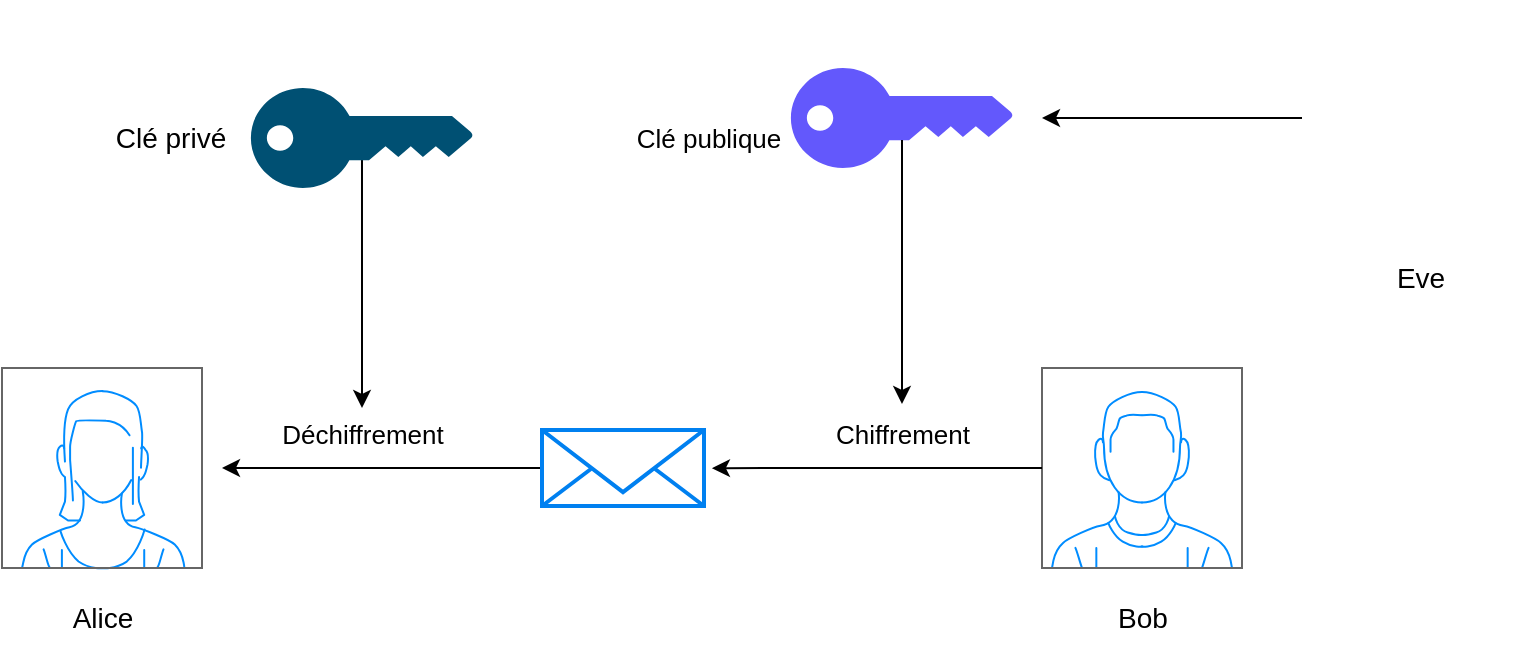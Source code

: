 <mxfile version="25.0.1">
  <diagram name="Page-1" id="4VszbNxZhJBaDLGHRhFc">
    <mxGraphModel dx="1167" dy="696" grid="1" gridSize="10" guides="1" tooltips="1" connect="1" arrows="1" fold="1" page="1" pageScale="1" pageWidth="827" pageHeight="1169" math="0" shadow="0">
      <root>
        <mxCell id="0" />
        <mxCell id="1" parent="0" />
        <mxCell id="tORgC9GXJxYb30P5ho2B-1" value="" style="verticalLabelPosition=bottom;shadow=0;dashed=0;align=center;html=1;verticalAlign=top;strokeWidth=1;shape=mxgraph.mockup.containers.userFemale;strokeColor=#666666;strokeColor2=#008cff;" parent="1" vertex="1">
          <mxGeometry x="110" y="230" width="100" height="100" as="geometry" />
        </mxCell>
        <mxCell id="tORgC9GXJxYb30P5ho2B-2" value="" style="verticalLabelPosition=bottom;shadow=0;dashed=0;align=center;html=1;verticalAlign=top;strokeWidth=1;shape=mxgraph.mockup.containers.userMale;strokeColor=#666666;strokeColor2=#008cff;" parent="1" vertex="1">
          <mxGeometry x="630" y="230" width="100" height="100" as="geometry" />
        </mxCell>
        <mxCell id="bc_AaZFbWa0UfVsYAIER-9" style="edgeStyle=orthogonalEdgeStyle;rounded=0;orthogonalLoop=1;jettySize=auto;html=1;" edge="1" parent="1" source="tORgC9GXJxYb30P5ho2B-3">
          <mxGeometry relative="1" as="geometry">
            <mxPoint x="220" y="280" as="targetPoint" />
          </mxGeometry>
        </mxCell>
        <mxCell id="tORgC9GXJxYb30P5ho2B-3" value="" style="html=1;verticalLabelPosition=bottom;align=center;labelBackgroundColor=#ffffff;verticalAlign=top;strokeWidth=2;strokeColor=#0080F0;shadow=0;dashed=0;shape=mxgraph.ios7.icons.mail;" parent="1" vertex="1">
          <mxGeometry x="380" y="261" width="81" height="38" as="geometry" />
        </mxCell>
        <mxCell id="tORgC9GXJxYb30P5ho2B-12" style="edgeStyle=orthogonalEdgeStyle;rounded=0;orthogonalLoop=1;jettySize=auto;html=1;exitX=0.5;exitY=0.72;exitDx=0;exitDy=0;exitPerimeter=0;" parent="1" source="bc_AaZFbWa0UfVsYAIER-3" edge="1">
          <mxGeometry relative="1" as="geometry">
            <mxPoint x="290" y="250" as="targetPoint" />
            <mxPoint x="310" y="170" as="sourcePoint" />
          </mxGeometry>
        </mxCell>
        <mxCell id="tORgC9GXJxYb30P5ho2B-9" value="" style="points=[[0,0.5,0],[0.24,0,0],[0.5,0.28,0],[0.995,0.475,0],[0.5,0.72,0],[0.24,1,0]];verticalLabelPosition=bottom;sketch=0;html=1;verticalAlign=top;aspect=fixed;align=center;pointerEvents=1;shape=mxgraph.cisco19.key;fillColor=#6358FC;strokeColor=#6c8ebf;" parent="1" vertex="1">
          <mxGeometry x="504.44" y="80" width="111.11" height="50" as="geometry" />
        </mxCell>
        <mxCell id="tORgC9GXJxYb30P5ho2B-10" value="&lt;font style=&quot;font-size: 14px;&quot;&gt;Alice&lt;/font&gt;" style="text;html=1;align=center;verticalAlign=middle;resizable=0;points=[];autosize=1;strokeColor=none;fillColor=none;" parent="1" vertex="1">
          <mxGeometry x="135" y="340" width="50" height="30" as="geometry" />
        </mxCell>
        <mxCell id="tORgC9GXJxYb30P5ho2B-11" value="&lt;font style=&quot;font-size: 14px;&quot;&gt;Bob&lt;/font&gt;" style="text;html=1;align=center;verticalAlign=middle;resizable=0;points=[];autosize=1;strokeColor=none;fillColor=none;" parent="1" vertex="1">
          <mxGeometry x="655" y="340" width="50" height="30" as="geometry" />
        </mxCell>
        <mxCell id="tORgC9GXJxYb30P5ho2B-14" value="&lt;font style=&quot;font-size: 13px;&quot;&gt;Déchiffrement&lt;/font&gt;" style="text;html=1;align=center;verticalAlign=middle;resizable=0;points=[];autosize=1;strokeColor=none;fillColor=none;" parent="1" vertex="1">
          <mxGeometry x="240" y="248" width="100" height="30" as="geometry" />
        </mxCell>
        <mxCell id="tORgC9GXJxYb30P5ho2B-15" value="&lt;font style=&quot;font-size: 13px;&quot;&gt;Chiffrement&lt;/font&gt;" style="text;html=1;align=center;verticalAlign=middle;resizable=0;points=[];autosize=1;strokeColor=none;fillColor=none;" parent="1" vertex="1">
          <mxGeometry x="515" y="248" width="90" height="30" as="geometry" />
        </mxCell>
        <mxCell id="bc_AaZFbWa0UfVsYAIER-2" style="edgeStyle=orthogonalEdgeStyle;rounded=0;orthogonalLoop=1;jettySize=auto;html=1;exitX=0.5;exitY=0.72;exitDx=0;exitDy=0;exitPerimeter=0;" edge="1" parent="1" source="tORgC9GXJxYb30P5ho2B-9" target="tORgC9GXJxYb30P5ho2B-15">
          <mxGeometry relative="1" as="geometry">
            <mxPoint x="520" y="210" as="targetPoint" />
            <Array as="points" />
          </mxGeometry>
        </mxCell>
        <mxCell id="bc_AaZFbWa0UfVsYAIER-3" value="" style="points=[[0,0.5,0],[0.24,0,0],[0.5,0.28,0],[0.995,0.475,0],[0.5,0.72,0],[0.24,1,0]];verticalLabelPosition=bottom;sketch=0;html=1;verticalAlign=top;aspect=fixed;align=center;pointerEvents=1;shape=mxgraph.cisco19.key;fillColor=#005073;strokeColor=none;" vertex="1" parent="1">
          <mxGeometry x="234.44" y="90" width="111.11" height="50" as="geometry" />
        </mxCell>
        <mxCell id="bc_AaZFbWa0UfVsYAIER-7" style="edgeStyle=orthogonalEdgeStyle;rounded=0;orthogonalLoop=1;jettySize=auto;html=1;entryX=1.049;entryY=0.502;entryDx=0;entryDy=0;entryPerimeter=0;" edge="1" parent="1" source="tORgC9GXJxYb30P5ho2B-2" target="tORgC9GXJxYb30P5ho2B-3">
          <mxGeometry relative="1" as="geometry" />
        </mxCell>
        <mxCell id="bc_AaZFbWa0UfVsYAIER-10" value="&lt;div&gt;&lt;font style=&quot;font-size: 14px;&quot;&gt;Clé privé&lt;/font&gt;&lt;/div&gt;" style="text;html=1;align=center;verticalAlign=middle;resizable=0;points=[];autosize=1;strokeColor=none;fillColor=none;" vertex="1" parent="1">
          <mxGeometry x="154.44" y="100" width="80" height="30" as="geometry" />
        </mxCell>
        <mxCell id="bc_AaZFbWa0UfVsYAIER-11" value="&lt;div&gt;&lt;font style=&quot;font-size: 13px;&quot;&gt;Clé publique&lt;/font&gt;&lt;/div&gt;" style="text;html=1;align=center;verticalAlign=middle;resizable=0;points=[];autosize=1;strokeColor=none;fillColor=none;" vertex="1" parent="1">
          <mxGeometry x="413" y="100" width="100" height="30" as="geometry" />
        </mxCell>
        <mxCell id="bc_AaZFbWa0UfVsYAIER-16" style="edgeStyle=orthogonalEdgeStyle;rounded=0;orthogonalLoop=1;jettySize=auto;html=1;" edge="1" parent="1" source="bc_AaZFbWa0UfVsYAIER-13">
          <mxGeometry relative="1" as="geometry">
            <mxPoint x="630" y="105" as="targetPoint" />
          </mxGeometry>
        </mxCell>
        <mxCell id="bc_AaZFbWa0UfVsYAIER-13" value="" style="shape=image;html=1;verticalAlign=top;verticalLabelPosition=bottom;labelBackgroundColor=#ffffff;imageAspect=0;aspect=fixed;image=https://cdn2.iconfinder.com/data/icons/woothemes/PNG/intruder.png" vertex="1" parent="1">
          <mxGeometry x="760" y="46" width="118" height="118" as="geometry" />
        </mxCell>
        <mxCell id="bc_AaZFbWa0UfVsYAIER-17" value="&lt;div&gt;&lt;font style=&quot;font-size: 14px;&quot;&gt;Eve&lt;/font&gt;&lt;/div&gt;" style="text;html=1;align=center;verticalAlign=middle;resizable=0;points=[];autosize=1;strokeColor=none;fillColor=none;" vertex="1" parent="1">
          <mxGeometry x="794" y="170" width="50" height="30" as="geometry" />
        </mxCell>
      </root>
    </mxGraphModel>
  </diagram>
</mxfile>
